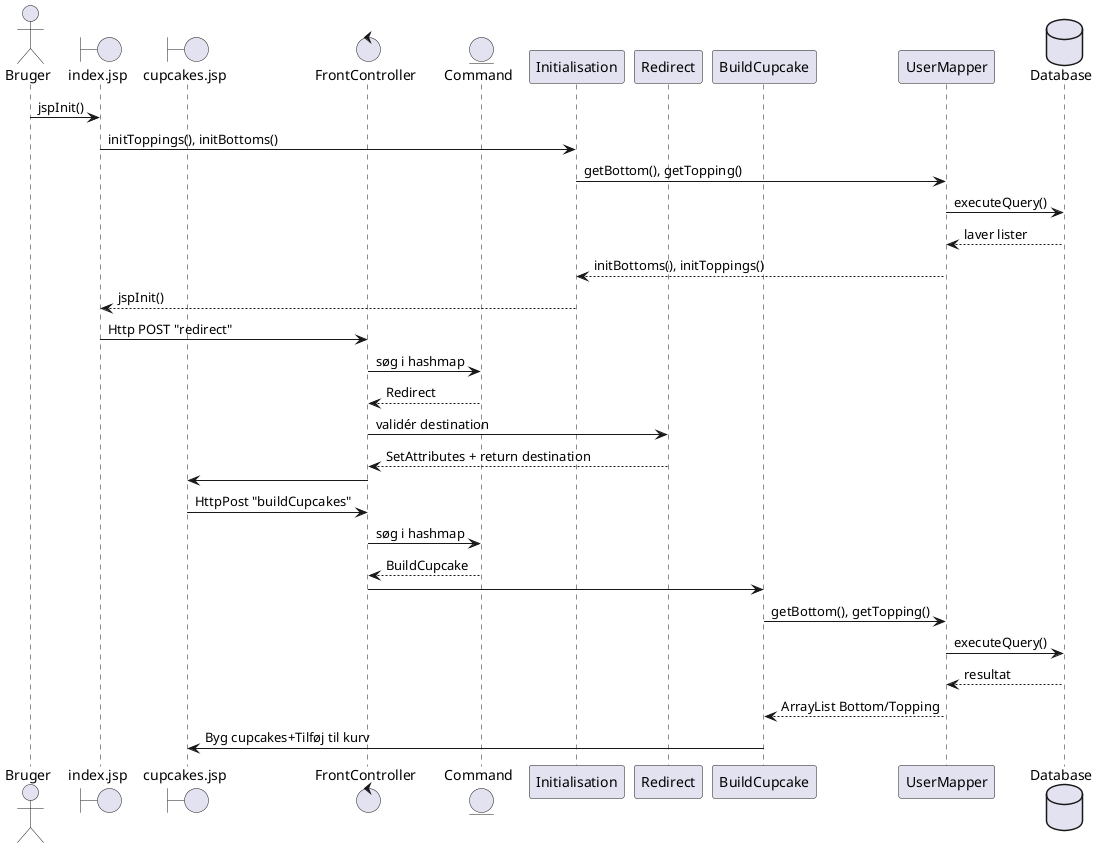 @startuml

actor Bruger
boundary index.jsp
boundary cupcakes.jsp
control FrontController
entity Command
participant Initialisation
participant Redirect
participant BuildCupcake
participant UserMapper
database Database
Bruger -> index.jsp : jspInit()
index.jsp -> Initialisation : initToppings(), initBottoms()
Initialisation -> UserMapper : getBottom(), getTopping()
UserMapper -> Database : executeQuery()
Database --> UserMapper : laver lister
UserMapper --> Initialisation : initBottoms(), initToppings()
Initialisation --> index.jsp : jspInit()
index.jsp -> FrontController : Http POST "redirect"
FrontController -> Command : søg i hashmap
Command --> FrontController : Redirect
FrontController -> Redirect : validér destination
Redirect --> FrontController : SetAttributes + return destination

FrontController -> cupcakes.jsp
cupcakes.jsp -> FrontController : HttpPost "buildCupcakes"
FrontController -> Command : søg i hashmap
Command --> FrontController : BuildCupcake
FrontController -> BuildCupcake
BuildCupcake -> UserMapper : getBottom(), getTopping()
UserMapper -> Database : executeQuery()
Database --> UserMapper : resultat
UserMapper --> BuildCupcake : ArrayList Bottom/Topping
BuildCupcake -> cupcakes.jsp : Byg cupcakes+Tilføj til kurv

@enduml